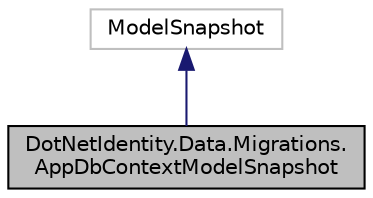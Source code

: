 digraph "DotNetIdentity.Data.Migrations.AppDbContextModelSnapshot"
{
 // LATEX_PDF_SIZE
  edge [fontname="Helvetica",fontsize="10",labelfontname="Helvetica",labelfontsize="10"];
  node [fontname="Helvetica",fontsize="10",shape=record];
  Node1 [label="DotNetIdentity.Data.Migrations.\lAppDbContextModelSnapshot",height=0.2,width=0.4,color="black", fillcolor="grey75", style="filled", fontcolor="black",tooltip=" "];
  Node2 -> Node1 [dir="back",color="midnightblue",fontsize="10",style="solid",fontname="Helvetica"];
  Node2 [label="ModelSnapshot",height=0.2,width=0.4,color="grey75", fillcolor="white", style="filled",tooltip=" "];
}

